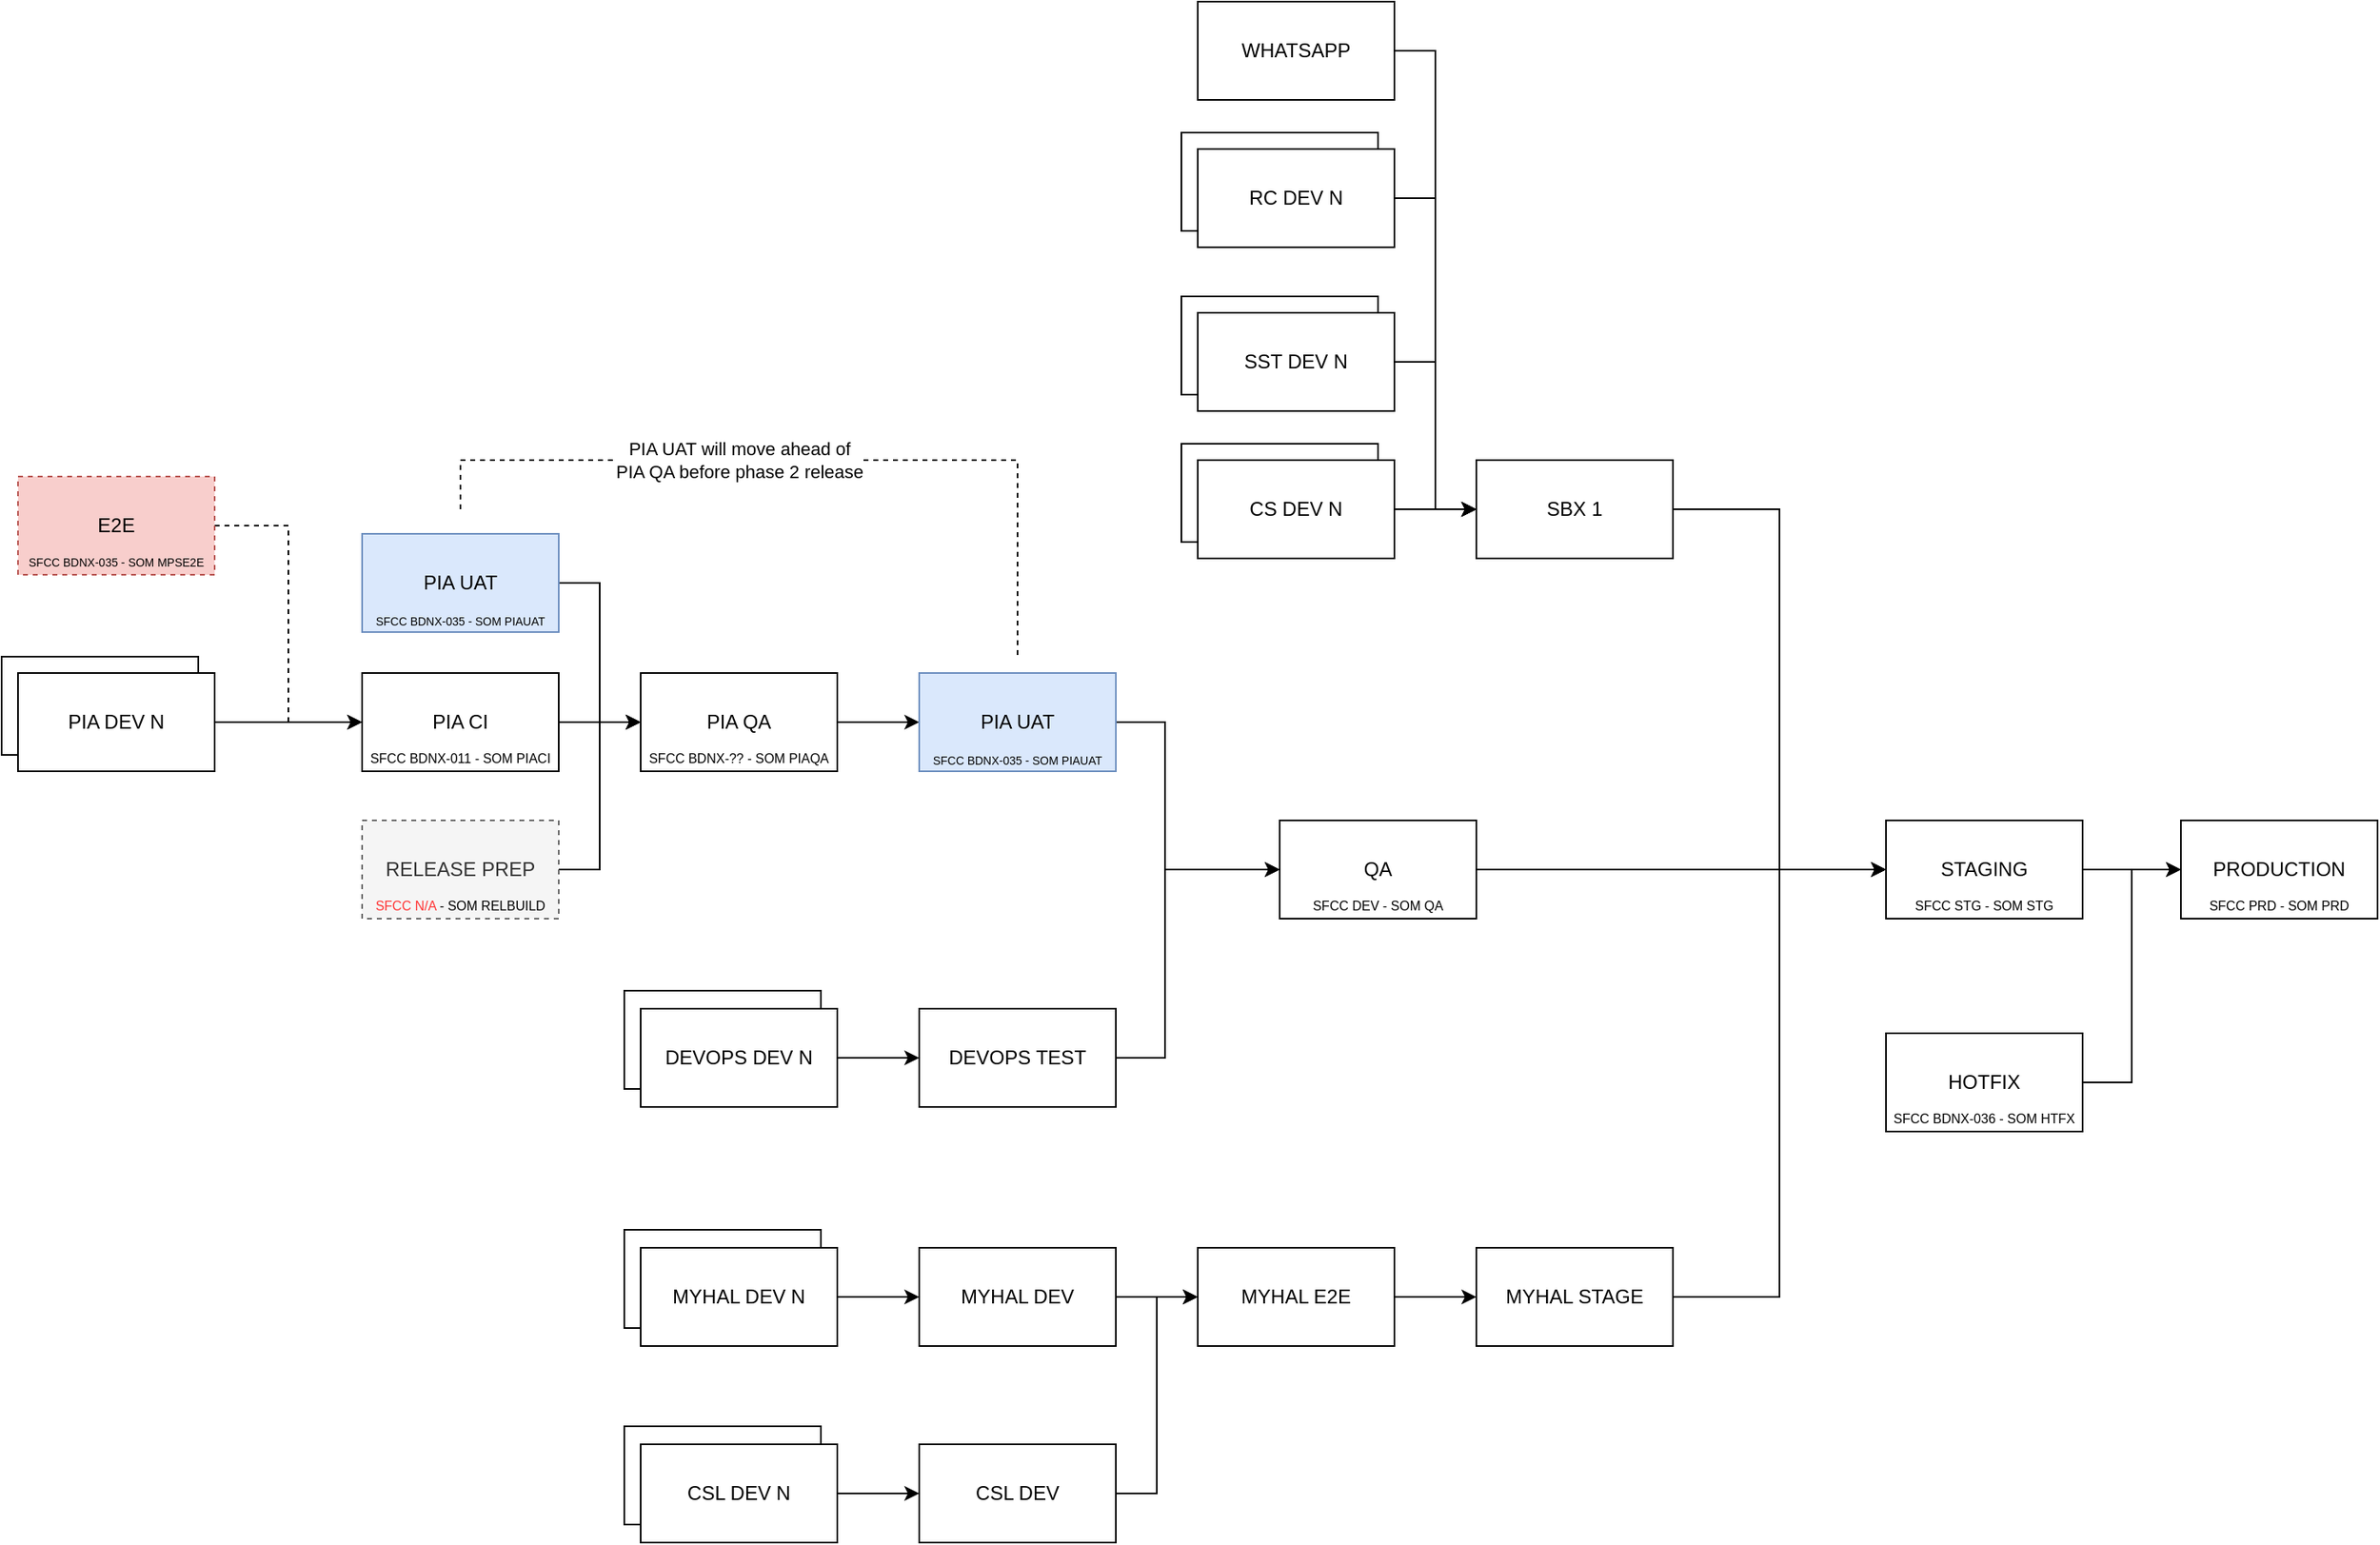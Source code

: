 <mxfile version="24.7.7">
  <diagram name="Page-1" id="FahryRSCIj2WkVm1qE2B">
    <mxGraphModel dx="1644" dy="2216" grid="1" gridSize="10" guides="1" tooltips="1" connect="1" arrows="1" fold="1" page="1" pageScale="1" pageWidth="827" pageHeight="1169" math="0" shadow="0">
      <root>
        <mxCell id="0" />
        <mxCell id="1" parent="0" />
        <mxCell id="Ib05Dg3zyliKXXjFtYbi-26" value="" style="rounded=0;whiteSpace=wrap;html=1;" vertex="1" parent="1">
          <mxGeometry x="930" y="180" width="120" height="60" as="geometry" />
        </mxCell>
        <mxCell id="Ib05Dg3zyliKXXjFtYbi-6" value="" style="rounded=0;whiteSpace=wrap;html=1;" vertex="1" parent="1">
          <mxGeometry x="590" y="514" width="120" height="60" as="geometry" />
        </mxCell>
        <mxCell id="Ib05Dg3zyliKXXjFtYbi-5" value="" style="rounded=0;whiteSpace=wrap;html=1;" vertex="1" parent="1">
          <mxGeometry x="210" y="310" width="120" height="60" as="geometry" />
        </mxCell>
        <mxCell id="NcB-SdHmQlG08W69tEKi-23" style="edgeStyle=orthogonalEdgeStyle;rounded=0;orthogonalLoop=1;jettySize=auto;html=1;entryX=0;entryY=0.5;entryDx=0;entryDy=0;" parent="1" source="NcB-SdHmQlG08W69tEKi-12" target="NcB-SdHmQlG08W69tEKi-18" edge="1">
          <mxGeometry relative="1" as="geometry" />
        </mxCell>
        <mxCell id="NcB-SdHmQlG08W69tEKi-12" value="PIA DEV N" style="rounded=0;whiteSpace=wrap;html=1;" parent="1" vertex="1">
          <mxGeometry x="220" y="320" width="120" height="60" as="geometry" />
        </mxCell>
        <mxCell id="NcB-SdHmQlG08W69tEKi-30" style="edgeStyle=orthogonalEdgeStyle;rounded=0;orthogonalLoop=1;jettySize=auto;html=1;entryX=0;entryY=0.5;entryDx=0;entryDy=0;" parent="1" source="NcB-SdHmQlG08W69tEKi-16" target="NcB-SdHmQlG08W69tEKi-29" edge="1">
          <mxGeometry relative="1" as="geometry" />
        </mxCell>
        <mxCell id="NcB-SdHmQlG08W69tEKi-16" value="DEVOPS DEV N" style="rounded=0;whiteSpace=wrap;html=1;" parent="1" vertex="1">
          <mxGeometry x="600" y="525" width="120" height="60" as="geometry" />
        </mxCell>
        <mxCell id="NcB-SdHmQlG08W69tEKi-25" style="edgeStyle=orthogonalEdgeStyle;rounded=0;orthogonalLoop=1;jettySize=auto;html=1;entryX=0;entryY=0.5;entryDx=0;entryDy=0;" parent="1" source="NcB-SdHmQlG08W69tEKi-18" target="NcB-SdHmQlG08W69tEKi-19" edge="1">
          <mxGeometry relative="1" as="geometry" />
        </mxCell>
        <mxCell id="NcB-SdHmQlG08W69tEKi-18" value="PIA CI" style="rounded=0;whiteSpace=wrap;html=1;" parent="1" vertex="1">
          <mxGeometry x="430" y="320" width="120" height="60" as="geometry" />
        </mxCell>
        <mxCell id="NcB-SdHmQlG08W69tEKi-38" style="edgeStyle=orthogonalEdgeStyle;rounded=0;orthogonalLoop=1;jettySize=auto;html=1;entryX=0;entryY=0.5;entryDx=0;entryDy=0;" parent="1" source="NcB-SdHmQlG08W69tEKi-19" target="NcB-SdHmQlG08W69tEKi-37" edge="1">
          <mxGeometry relative="1" as="geometry" />
        </mxCell>
        <mxCell id="NcB-SdHmQlG08W69tEKi-19" value="PIA QA" style="rounded=0;whiteSpace=wrap;html=1;" parent="1" vertex="1">
          <mxGeometry x="600" y="320" width="120" height="60" as="geometry" />
        </mxCell>
        <mxCell id="NcB-SdHmQlG08W69tEKi-20" value="QA" style="rounded=0;whiteSpace=wrap;html=1;" parent="1" vertex="1">
          <mxGeometry x="990" y="410" width="120" height="60" as="geometry" />
        </mxCell>
        <mxCell id="NcB-SdHmQlG08W69tEKi-58" style="edgeStyle=orthogonalEdgeStyle;rounded=0;orthogonalLoop=1;jettySize=auto;html=1;entryX=0;entryY=0.5;entryDx=0;entryDy=0;exitX=1;exitY=0.5;exitDx=0;exitDy=0;" parent="1" source="NcB-SdHmQlG08W69tEKi-20" target="NcB-SdHmQlG08W69tEKi-56" edge="1">
          <mxGeometry relative="1" as="geometry">
            <mxPoint x="1291" y="440" as="sourcePoint" />
          </mxGeometry>
        </mxCell>
        <mxCell id="NcB-SdHmQlG08W69tEKi-32" style="edgeStyle=orthogonalEdgeStyle;rounded=0;orthogonalLoop=1;jettySize=auto;html=1;entryX=0;entryY=0.5;entryDx=0;entryDy=0;" parent="1" source="NcB-SdHmQlG08W69tEKi-29" target="NcB-SdHmQlG08W69tEKi-20" edge="1">
          <mxGeometry relative="1" as="geometry">
            <Array as="points">
              <mxPoint x="920" y="555" />
              <mxPoint x="920" y="440" />
            </Array>
          </mxGeometry>
        </mxCell>
        <mxCell id="NcB-SdHmQlG08W69tEKi-29" value="DEVOPS TEST" style="rounded=0;whiteSpace=wrap;html=1;" parent="1" vertex="1">
          <mxGeometry x="770" y="525" width="120" height="60" as="geometry" />
        </mxCell>
        <mxCell id="NcB-SdHmQlG08W69tEKi-33" value="PRODUCTION" style="rounded=0;whiteSpace=wrap;html=1;" parent="1" vertex="1">
          <mxGeometry x="1540" y="410" width="120" height="60" as="geometry" />
        </mxCell>
        <mxCell id="NcB-SdHmQlG08W69tEKi-60" style="edgeStyle=orthogonalEdgeStyle;rounded=0;orthogonalLoop=1;jettySize=auto;html=1;entryX=0;entryY=0.5;entryDx=0;entryDy=0;" parent="1" source="NcB-SdHmQlG08W69tEKi-35" target="NcB-SdHmQlG08W69tEKi-56" edge="1">
          <mxGeometry relative="1" as="geometry" />
        </mxCell>
        <mxCell id="NcB-SdHmQlG08W69tEKi-35" value="SBX 1" style="rounded=0;whiteSpace=wrap;html=1;" parent="1" vertex="1">
          <mxGeometry x="1110" y="190" width="120" height="60" as="geometry" />
        </mxCell>
        <mxCell id="NcB-SdHmQlG08W69tEKi-39" style="edgeStyle=orthogonalEdgeStyle;rounded=0;orthogonalLoop=1;jettySize=auto;html=1;entryX=0;entryY=0.5;entryDx=0;entryDy=0;" parent="1" source="NcB-SdHmQlG08W69tEKi-37" target="NcB-SdHmQlG08W69tEKi-20" edge="1">
          <mxGeometry relative="1" as="geometry">
            <Array as="points">
              <mxPoint x="920" y="350" />
              <mxPoint x="920" y="440" />
            </Array>
          </mxGeometry>
        </mxCell>
        <mxCell id="NcB-SdHmQlG08W69tEKi-37" value="PIA UAT" style="rounded=0;whiteSpace=wrap;html=1;fillColor=#dae8fc;strokeColor=#6c8ebf;" parent="1" vertex="1">
          <mxGeometry x="770" y="320" width="120" height="60" as="geometry" />
        </mxCell>
        <mxCell id="NcB-SdHmQlG08W69tEKi-41" value="SFCC BDNX-011 - SOM PIACI" style="text;html=1;align=center;verticalAlign=bottom;whiteSpace=wrap;rounded=0;fontSize=8;" parent="1" vertex="1">
          <mxGeometry x="430" y="360" width="120" height="20" as="geometry" />
        </mxCell>
        <mxCell id="NcB-SdHmQlG08W69tEKi-42" value="SFCC BDNX-?? - SOM PIAQA" style="text;html=1;align=center;verticalAlign=bottom;whiteSpace=wrap;rounded=0;fontSize=8;" parent="1" vertex="1">
          <mxGeometry x="600" y="360" width="120" height="20" as="geometry" />
        </mxCell>
        <mxCell id="NcB-SdHmQlG08W69tEKi-43" value="SFCC DEV - SOM QA" style="text;html=1;align=center;verticalAlign=bottom;whiteSpace=wrap;rounded=0;fontSize=8;" parent="1" vertex="1">
          <mxGeometry x="990" y="450" width="120" height="20" as="geometry" />
        </mxCell>
        <mxCell id="NcB-SdHmQlG08W69tEKi-45" value="SFCC PRD - SOM PRD" style="text;html=1;align=center;verticalAlign=bottom;whiteSpace=wrap;rounded=0;fontSize=8;" parent="1" vertex="1">
          <mxGeometry x="1540" y="450" width="120" height="20" as="geometry" />
        </mxCell>
        <mxCell id="NcB-SdHmQlG08W69tEKi-49" style="edgeStyle=orthogonalEdgeStyle;rounded=0;orthogonalLoop=1;jettySize=auto;html=1;entryX=0;entryY=0.5;entryDx=0;entryDy=0;" parent="1" source="NcB-SdHmQlG08W69tEKi-48" target="NcB-SdHmQlG08W69tEKi-33" edge="1">
          <mxGeometry relative="1" as="geometry" />
        </mxCell>
        <mxCell id="NcB-SdHmQlG08W69tEKi-48" value="HOTFIX" style="rounded=0;whiteSpace=wrap;html=1;" parent="1" vertex="1">
          <mxGeometry x="1360" y="540" width="120" height="60" as="geometry" />
        </mxCell>
        <mxCell id="NcB-SdHmQlG08W69tEKi-50" value="SFCC BDNX-036 - SOM HTFX" style="text;html=1;align=center;verticalAlign=bottom;whiteSpace=wrap;rounded=0;fontSize=8;" parent="1" vertex="1">
          <mxGeometry x="1360" y="580" width="120" height="20" as="geometry" />
        </mxCell>
        <mxCell id="NcB-SdHmQlG08W69tEKi-59" style="edgeStyle=orthogonalEdgeStyle;rounded=0;orthogonalLoop=1;jettySize=auto;html=1;entryX=0;entryY=0.5;entryDx=0;entryDy=0;" parent="1" source="NcB-SdHmQlG08W69tEKi-56" target="NcB-SdHmQlG08W69tEKi-33" edge="1">
          <mxGeometry relative="1" as="geometry" />
        </mxCell>
        <mxCell id="NcB-SdHmQlG08W69tEKi-56" value="STAGING" style="rounded=0;whiteSpace=wrap;html=1;" parent="1" vertex="1">
          <mxGeometry x="1360" y="410" width="120" height="60" as="geometry" />
        </mxCell>
        <mxCell id="NcB-SdHmQlG08W69tEKi-57" value="SFCC STG - SOM STG" style="text;html=1;align=center;verticalAlign=bottom;whiteSpace=wrap;rounded=0;fontSize=8;" parent="1" vertex="1">
          <mxGeometry x="1360" y="450" width="120" height="20" as="geometry" />
        </mxCell>
        <mxCell id="NcB-SdHmQlG08W69tEKi-64" style="edgeStyle=orthogonalEdgeStyle;rounded=0;orthogonalLoop=1;jettySize=auto;html=1;entryX=0;entryY=0.5;entryDx=0;entryDy=0;dashed=1;" parent="1" source="NcB-SdHmQlG08W69tEKi-62" target="NcB-SdHmQlG08W69tEKi-18" edge="1">
          <mxGeometry relative="1" as="geometry" />
        </mxCell>
        <mxCell id="NcB-SdHmQlG08W69tEKi-62" value="E2E" style="rounded=0;whiteSpace=wrap;html=1;fillColor=#f8cecc;strokeColor=#b85450;dashed=1;" parent="1" vertex="1">
          <mxGeometry x="220" y="200" width="120" height="60" as="geometry" />
        </mxCell>
        <mxCell id="NcB-SdHmQlG08W69tEKi-63" value="&lt;font style=&quot;font-size: 7px;&quot;&gt;SFCC BDNX-035 - SOM MPSE2E&lt;/font&gt;" style="text;html=1;align=center;verticalAlign=bottom;whiteSpace=wrap;rounded=0;fontSize=8;" parent="1" vertex="1">
          <mxGeometry x="220" y="240" width="120" height="20" as="geometry" />
        </mxCell>
        <mxCell id="NcB-SdHmQlG08W69tEKi-68" value="&lt;font style=&quot;font-size: 7px;&quot;&gt;SFCC BDNX-035 - SOM PIAUAT&lt;/font&gt;" style="text;html=1;align=center;verticalAlign=bottom;whiteSpace=wrap;rounded=0;fontSize=7;" parent="1" vertex="1">
          <mxGeometry x="770" y="360" width="120" height="20" as="geometry" />
        </mxCell>
        <mxCell id="Ib05Dg3zyliKXXjFtYbi-4" style="edgeStyle=orthogonalEdgeStyle;rounded=0;orthogonalLoop=1;jettySize=auto;html=1;entryX=0;entryY=0.5;entryDx=0;entryDy=0;" edge="1" parent="1" source="Ib05Dg3zyliKXXjFtYbi-2" target="NcB-SdHmQlG08W69tEKi-19">
          <mxGeometry relative="1" as="geometry" />
        </mxCell>
        <mxCell id="Ib05Dg3zyliKXXjFtYbi-8" value="PIA UAT will move ahead of&lt;div&gt;PIA QA before phase 2 release&lt;/div&gt;" style="edgeStyle=orthogonalEdgeStyle;rounded=0;orthogonalLoop=1;jettySize=auto;html=1;endArrow=none;endFill=0;dashed=1;" edge="1" parent="1">
          <mxGeometry x="-0.184" relative="1" as="geometry">
            <mxPoint x="490" y="220" as="sourcePoint" />
            <mxPoint x="830" y="310" as="targetPoint" />
            <Array as="points">
              <mxPoint x="490" y="190" />
              <mxPoint x="830" y="190" />
            </Array>
            <mxPoint as="offset" />
          </mxGeometry>
        </mxCell>
        <mxCell id="Ib05Dg3zyliKXXjFtYbi-2" value="PIA UAT" style="rounded=0;whiteSpace=wrap;html=1;fillColor=#dae8fc;strokeColor=#6c8ebf;" vertex="1" parent="1">
          <mxGeometry x="430" y="235" width="120" height="60" as="geometry" />
        </mxCell>
        <mxCell id="Ib05Dg3zyliKXXjFtYbi-3" value="&lt;font style=&quot;font-size: 7px;&quot;&gt;SFCC BDNX-035 - SOM PIAUAT&lt;/font&gt;" style="text;html=1;align=center;verticalAlign=bottom;whiteSpace=wrap;rounded=0;fontSize=7;" vertex="1" parent="1">
          <mxGeometry x="430" y="275" width="120" height="20" as="geometry" />
        </mxCell>
        <mxCell id="Ib05Dg3zyliKXXjFtYbi-13" style="edgeStyle=orthogonalEdgeStyle;rounded=0;orthogonalLoop=1;jettySize=auto;html=1;entryX=0;entryY=0.5;entryDx=0;entryDy=0;" edge="1" parent="1" source="Ib05Dg3zyliKXXjFtYbi-11" target="NcB-SdHmQlG08W69tEKi-19">
          <mxGeometry relative="1" as="geometry" />
        </mxCell>
        <mxCell id="Ib05Dg3zyliKXXjFtYbi-11" value="RELEASE PREP" style="rounded=0;whiteSpace=wrap;html=1;fillColor=#f5f5f5;fontColor=#333333;strokeColor=#666666;dashed=1;" vertex="1" parent="1">
          <mxGeometry x="430" y="410" width="120" height="60" as="geometry" />
        </mxCell>
        <mxCell id="Ib05Dg3zyliKXXjFtYbi-12" value="&lt;font color=&quot;#ff3333&quot;&gt;SFCC N/A&lt;/font&gt; - SOM RELBUILD" style="text;html=1;align=center;verticalAlign=bottom;whiteSpace=wrap;rounded=0;fontSize=8;" vertex="1" parent="1">
          <mxGeometry x="430" y="450" width="120" height="20" as="geometry" />
        </mxCell>
        <mxCell id="Ib05Dg3zyliKXXjFtYbi-16" value="" style="rounded=0;whiteSpace=wrap;html=1;" vertex="1" parent="1">
          <mxGeometry x="590" y="660" width="120" height="60" as="geometry" />
        </mxCell>
        <mxCell id="Ib05Dg3zyliKXXjFtYbi-22" style="edgeStyle=orthogonalEdgeStyle;rounded=0;orthogonalLoop=1;jettySize=auto;html=1;entryX=0;entryY=0.5;entryDx=0;entryDy=0;" edge="1" parent="1" source="Ib05Dg3zyliKXXjFtYbi-17" target="Ib05Dg3zyliKXXjFtYbi-18">
          <mxGeometry relative="1" as="geometry" />
        </mxCell>
        <mxCell id="Ib05Dg3zyliKXXjFtYbi-17" value="MYHAL DEV N" style="rounded=0;whiteSpace=wrap;html=1;" vertex="1" parent="1">
          <mxGeometry x="600" y="671" width="120" height="60" as="geometry" />
        </mxCell>
        <mxCell id="Ib05Dg3zyliKXXjFtYbi-23" style="edgeStyle=orthogonalEdgeStyle;rounded=0;orthogonalLoop=1;jettySize=auto;html=1;entryX=0;entryY=0.5;entryDx=0;entryDy=0;" edge="1" parent="1" source="Ib05Dg3zyliKXXjFtYbi-18" target="Ib05Dg3zyliKXXjFtYbi-19">
          <mxGeometry relative="1" as="geometry" />
        </mxCell>
        <mxCell id="Ib05Dg3zyliKXXjFtYbi-18" value="MYHAL DEV" style="rounded=0;whiteSpace=wrap;html=1;" vertex="1" parent="1">
          <mxGeometry x="770" y="671" width="120" height="60" as="geometry" />
        </mxCell>
        <mxCell id="Ib05Dg3zyliKXXjFtYbi-24" style="edgeStyle=orthogonalEdgeStyle;rounded=0;orthogonalLoop=1;jettySize=auto;html=1;entryX=0;entryY=0.5;entryDx=0;entryDy=0;" edge="1" parent="1" source="Ib05Dg3zyliKXXjFtYbi-19" target="Ib05Dg3zyliKXXjFtYbi-20">
          <mxGeometry relative="1" as="geometry" />
        </mxCell>
        <mxCell id="Ib05Dg3zyliKXXjFtYbi-19" value="MYHAL E2E" style="rounded=0;whiteSpace=wrap;html=1;" vertex="1" parent="1">
          <mxGeometry x="940" y="671" width="120" height="60" as="geometry" />
        </mxCell>
        <mxCell id="Ib05Dg3zyliKXXjFtYbi-21" style="edgeStyle=orthogonalEdgeStyle;rounded=0;orthogonalLoop=1;jettySize=auto;html=1;entryX=0;entryY=0.5;entryDx=0;entryDy=0;" edge="1" parent="1" source="Ib05Dg3zyliKXXjFtYbi-20" target="NcB-SdHmQlG08W69tEKi-56">
          <mxGeometry relative="1" as="geometry" />
        </mxCell>
        <mxCell id="Ib05Dg3zyliKXXjFtYbi-20" value="MYHAL STAGE" style="rounded=0;whiteSpace=wrap;html=1;" vertex="1" parent="1">
          <mxGeometry x="1110" y="671" width="120" height="60" as="geometry" />
        </mxCell>
        <mxCell id="Ib05Dg3zyliKXXjFtYbi-27" style="edgeStyle=orthogonalEdgeStyle;rounded=0;orthogonalLoop=1;jettySize=auto;html=1;entryX=0;entryY=0.5;entryDx=0;entryDy=0;" edge="1" parent="1" source="Ib05Dg3zyliKXXjFtYbi-25" target="NcB-SdHmQlG08W69tEKi-35">
          <mxGeometry relative="1" as="geometry" />
        </mxCell>
        <mxCell id="Ib05Dg3zyliKXXjFtYbi-25" value="CS DEV N" style="rounded=0;whiteSpace=wrap;html=1;" vertex="1" parent="1">
          <mxGeometry x="940" y="190" width="120" height="60" as="geometry" />
        </mxCell>
        <mxCell id="Ib05Dg3zyliKXXjFtYbi-29" style="edgeStyle=orthogonalEdgeStyle;rounded=0;orthogonalLoop=1;jettySize=auto;html=1;entryX=0;entryY=0.5;entryDx=0;entryDy=0;" edge="1" parent="1" source="Ib05Dg3zyliKXXjFtYbi-28" target="NcB-SdHmQlG08W69tEKi-35">
          <mxGeometry relative="1" as="geometry" />
        </mxCell>
        <mxCell id="Ib05Dg3zyliKXXjFtYbi-28" value="WHATSAPP" style="rounded=0;whiteSpace=wrap;html=1;" vertex="1" parent="1">
          <mxGeometry x="940" y="-90" width="120" height="60" as="geometry" />
        </mxCell>
        <mxCell id="Ib05Dg3zyliKXXjFtYbi-30" value="" style="rounded=0;whiteSpace=wrap;html=1;" vertex="1" parent="1">
          <mxGeometry x="590" y="780" width="120" height="60" as="geometry" />
        </mxCell>
        <mxCell id="Ib05Dg3zyliKXXjFtYbi-31" style="edgeStyle=orthogonalEdgeStyle;rounded=0;orthogonalLoop=1;jettySize=auto;html=1;entryX=0;entryY=0.5;entryDx=0;entryDy=0;" edge="1" parent="1" source="Ib05Dg3zyliKXXjFtYbi-32" target="Ib05Dg3zyliKXXjFtYbi-33">
          <mxGeometry relative="1" as="geometry" />
        </mxCell>
        <mxCell id="Ib05Dg3zyliKXXjFtYbi-32" value="CSL DEV N" style="rounded=0;whiteSpace=wrap;html=1;" vertex="1" parent="1">
          <mxGeometry x="600" y="791" width="120" height="60" as="geometry" />
        </mxCell>
        <mxCell id="Ib05Dg3zyliKXXjFtYbi-34" style="edgeStyle=orthogonalEdgeStyle;rounded=0;orthogonalLoop=1;jettySize=auto;html=1;entryX=0;entryY=0.5;entryDx=0;entryDy=0;" edge="1" parent="1" source="Ib05Dg3zyliKXXjFtYbi-33" target="Ib05Dg3zyliKXXjFtYbi-19">
          <mxGeometry relative="1" as="geometry" />
        </mxCell>
        <mxCell id="Ib05Dg3zyliKXXjFtYbi-33" value="CSL DEV" style="rounded=0;whiteSpace=wrap;html=1;" vertex="1" parent="1">
          <mxGeometry x="770" y="791" width="120" height="60" as="geometry" />
        </mxCell>
        <mxCell id="Ib05Dg3zyliKXXjFtYbi-35" value="" style="rounded=0;whiteSpace=wrap;html=1;" vertex="1" parent="1">
          <mxGeometry x="930" y="90" width="120" height="60" as="geometry" />
        </mxCell>
        <mxCell id="Ib05Dg3zyliKXXjFtYbi-39" style="edgeStyle=orthogonalEdgeStyle;rounded=0;orthogonalLoop=1;jettySize=auto;html=1;entryX=0;entryY=0.5;entryDx=0;entryDy=0;" edge="1" parent="1" source="Ib05Dg3zyliKXXjFtYbi-36" target="NcB-SdHmQlG08W69tEKi-35">
          <mxGeometry relative="1" as="geometry" />
        </mxCell>
        <mxCell id="Ib05Dg3zyliKXXjFtYbi-36" value="SST DEV N" style="rounded=0;whiteSpace=wrap;html=1;" vertex="1" parent="1">
          <mxGeometry x="940" y="100" width="120" height="60" as="geometry" />
        </mxCell>
        <mxCell id="Ib05Dg3zyliKXXjFtYbi-37" value="" style="rounded=0;whiteSpace=wrap;html=1;" vertex="1" parent="1">
          <mxGeometry x="930" y="-10" width="120" height="60" as="geometry" />
        </mxCell>
        <mxCell id="Ib05Dg3zyliKXXjFtYbi-40" style="edgeStyle=orthogonalEdgeStyle;rounded=0;orthogonalLoop=1;jettySize=auto;html=1;entryX=0;entryY=0.5;entryDx=0;entryDy=0;" edge="1" parent="1" source="Ib05Dg3zyliKXXjFtYbi-38" target="NcB-SdHmQlG08W69tEKi-35">
          <mxGeometry relative="1" as="geometry" />
        </mxCell>
        <mxCell id="Ib05Dg3zyliKXXjFtYbi-38" value="RC DEV N" style="rounded=0;whiteSpace=wrap;html=1;" vertex="1" parent="1">
          <mxGeometry x="940" width="120" height="60" as="geometry" />
        </mxCell>
      </root>
    </mxGraphModel>
  </diagram>
</mxfile>
